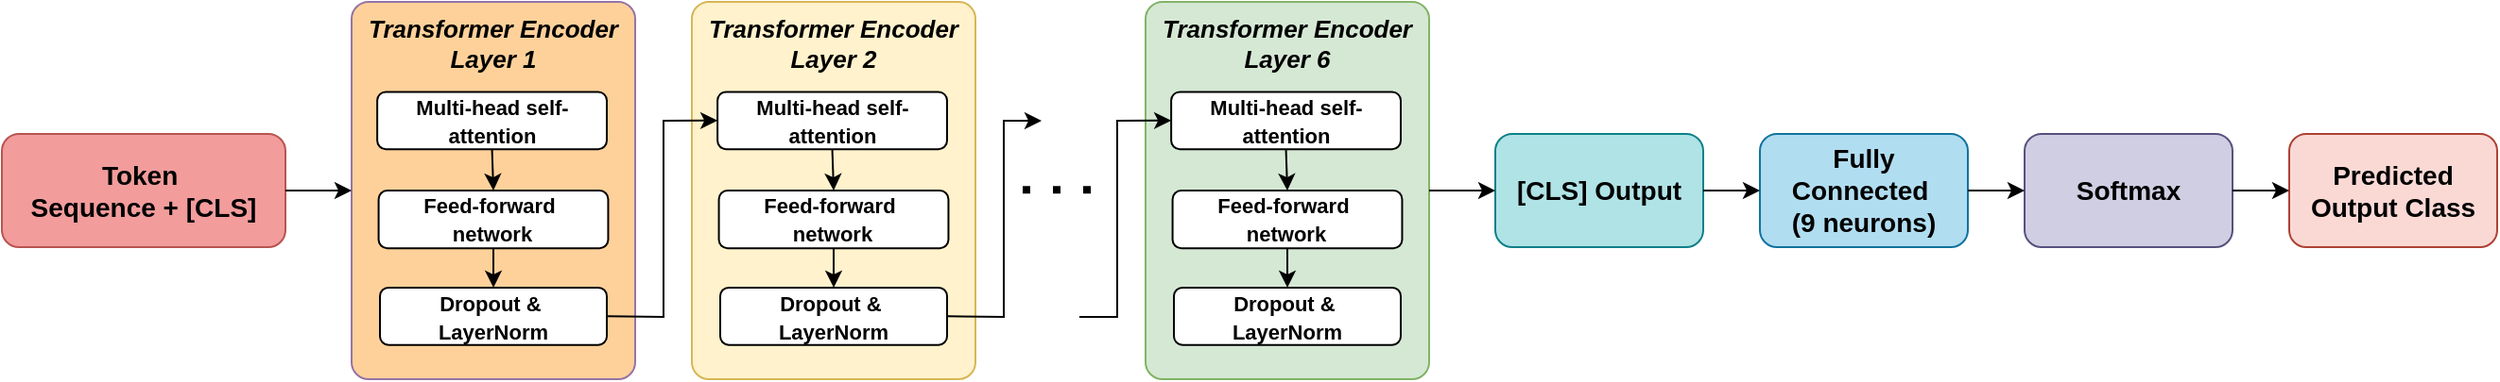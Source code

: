 <mxfile version="26.1.1">
  <diagram name="Page-1" id="IOf1I_8Z2w5J75PIsMit">
    <mxGraphModel dx="463" dy="1876" grid="1" gridSize="10" guides="1" tooltips="1" connect="1" arrows="1" fold="1" page="1" pageScale="1" pageWidth="850" pageHeight="1100" math="0" shadow="0">
      <root>
        <mxCell id="0" />
        <mxCell id="1" parent="0" />
        <mxCell id="-Kn7uwRvl20SE1jmXLUy-69" value="&lt;span style=&quot;font-size: 14px;&quot;&gt;&lt;b&gt;Token&amp;nbsp;&lt;/b&gt;&lt;/span&gt;&lt;div&gt;&lt;span style=&quot;font-size: 14px;&quot;&gt;&lt;b&gt;Sequence + [CLS]&lt;/b&gt;&lt;/span&gt;&lt;/div&gt;" style="rounded=1;whiteSpace=wrap;html=1;fillColor=light-dark(#f29c9c, #9d4545);strokeColor=#b85450;" vertex="1" parent="1">
          <mxGeometry x="970" y="-490" width="150" height="60" as="geometry" />
        </mxCell>
        <mxCell id="-Kn7uwRvl20SE1jmXLUy-112" value="" style="group" vertex="1" connectable="0" parent="1">
          <mxGeometry x="1150" y="-560" width="160" height="200" as="geometry" />
        </mxCell>
        <mxCell id="-Kn7uwRvl20SE1jmXLUy-70" value="" style="rounded=1;whiteSpace=wrap;html=1;fontStyle=1;fillColor=#FFD19A;strokeColor=#9673a6;arcSize=6;" vertex="1" parent="-Kn7uwRvl20SE1jmXLUy-112">
          <mxGeometry x="5.0" width="150.009" height="200" as="geometry" />
        </mxCell>
        <mxCell id="-Kn7uwRvl20SE1jmXLUy-71" value="&lt;span style=&quot;font-size: 13px;&quot;&gt;&lt;i&gt;Transformer Encoder Layer 1&lt;/i&gt;&lt;/span&gt;" style="text;html=1;align=center;verticalAlign=middle;whiteSpace=wrap;rounded=0;fontStyle=1" vertex="1" parent="-Kn7uwRvl20SE1jmXLUy-112">
          <mxGeometry y="13.017" width="160" height="17.355" as="geometry" />
        </mxCell>
        <mxCell id="-Kn7uwRvl20SE1jmXLUy-72" value="&lt;font style=&quot;font-size: 11px;&quot;&gt;Multi-head self-attention&lt;/font&gt;" style="rounded=1;whiteSpace=wrap;html=1;fontStyle=1;" vertex="1" parent="-Kn7uwRvl20SE1jmXLUy-112">
          <mxGeometry x="18.561" y="47.727" width="121.438" height="30.372" as="geometry" />
        </mxCell>
        <mxCell id="-Kn7uwRvl20SE1jmXLUy-73" value="&lt;font style=&quot;font-size: 11px;&quot;&gt;Feed-forward&amp;nbsp;&lt;/font&gt;&lt;div&gt;&lt;font style=&quot;font-size: 11px;&quot;&gt;network&lt;/font&gt;&lt;/div&gt;" style="rounded=1;whiteSpace=wrap;html=1;fontStyle=1;" vertex="1" parent="-Kn7uwRvl20SE1jmXLUy-112">
          <mxGeometry x="19.291" y="100" width="121.438" height="30.582" as="geometry" />
        </mxCell>
        <mxCell id="-Kn7uwRvl20SE1jmXLUy-74" value="" style="endArrow=classic;html=1;rounded=0;exitX=0.5;exitY=1;exitDx=0;exitDy=0;entryX=0.5;entryY=0;entryDx=0;entryDy=0;" edge="1" parent="-Kn7uwRvl20SE1jmXLUy-112" source="-Kn7uwRvl20SE1jmXLUy-72" target="-Kn7uwRvl20SE1jmXLUy-73">
          <mxGeometry width="50" height="50" relative="1" as="geometry">
            <mxPoint x="9.991" y="169.215" as="sourcePoint" />
            <mxPoint x="59.994" y="125.826" as="targetPoint" />
          </mxGeometry>
        </mxCell>
        <mxCell id="-Kn7uwRvl20SE1jmXLUy-75" value="&lt;font style=&quot;font-size: 11px;&quot;&gt;Dropout &amp;amp;&amp;nbsp;&lt;/font&gt;&lt;div&gt;&lt;font style=&quot;font-size: 11px;&quot;&gt;LayerNorm&lt;/font&gt;&lt;/div&gt;" style="rounded=1;whiteSpace=wrap;html=1;fontStyle=1;" vertex="1" parent="-Kn7uwRvl20SE1jmXLUy-112">
          <mxGeometry x="20.001" y="151.445" width="120.008" height="30.373" as="geometry" />
        </mxCell>
        <mxCell id="-Kn7uwRvl20SE1jmXLUy-76" value="" style="endArrow=classic;html=1;rounded=0;exitX=0.5;exitY=1;exitDx=0;exitDy=0;entryX=0.5;entryY=0;entryDx=0;entryDy=0;" edge="1" parent="-Kn7uwRvl20SE1jmXLUy-112" source="-Kn7uwRvl20SE1jmXLUy-73" target="-Kn7uwRvl20SE1jmXLUy-75">
          <mxGeometry width="50" height="50" relative="1" as="geometry">
            <mxPoint x="89.006" y="86.777" as="sourcePoint" />
            <mxPoint x="89.006" y="104.132" as="targetPoint" />
          </mxGeometry>
        </mxCell>
        <mxCell id="-Kn7uwRvl20SE1jmXLUy-126" value="" style="group" vertex="1" connectable="0" parent="1">
          <mxGeometry x="1330" y="-560" width="160" height="200" as="geometry" />
        </mxCell>
        <mxCell id="-Kn7uwRvl20SE1jmXLUy-127" value="" style="rounded=1;whiteSpace=wrap;html=1;fontStyle=1;fillColor=#fff2cc;strokeColor=#d6b656;arcSize=6;" vertex="1" parent="-Kn7uwRvl20SE1jmXLUy-126">
          <mxGeometry x="5.0" width="150.009" height="200" as="geometry" />
        </mxCell>
        <mxCell id="-Kn7uwRvl20SE1jmXLUy-128" value="&lt;span style=&quot;font-size: 13px;&quot;&gt;&lt;i&gt;Transformer Encoder Layer 2&lt;/i&gt;&lt;/span&gt;" style="text;html=1;align=center;verticalAlign=middle;whiteSpace=wrap;rounded=0;fontStyle=1" vertex="1" parent="-Kn7uwRvl20SE1jmXLUy-126">
          <mxGeometry y="13.017" width="160" height="17.355" as="geometry" />
        </mxCell>
        <mxCell id="-Kn7uwRvl20SE1jmXLUy-129" value="&lt;font style=&quot;font-size: 11px;&quot;&gt;Multi-head self-attention&lt;/font&gt;" style="rounded=1;whiteSpace=wrap;html=1;fontStyle=1;" vertex="1" parent="-Kn7uwRvl20SE1jmXLUy-126">
          <mxGeometry x="18.561" y="47.727" width="121.438" height="30.372" as="geometry" />
        </mxCell>
        <mxCell id="-Kn7uwRvl20SE1jmXLUy-130" value="&lt;font style=&quot;font-size: 11px;&quot;&gt;Feed-forward&amp;nbsp;&lt;/font&gt;&lt;div&gt;&lt;font style=&quot;font-size: 11px;&quot;&gt;network&lt;/font&gt;&lt;/div&gt;" style="rounded=1;whiteSpace=wrap;html=1;fontStyle=1;" vertex="1" parent="-Kn7uwRvl20SE1jmXLUy-126">
          <mxGeometry x="19.291" y="100" width="121.438" height="30.582" as="geometry" />
        </mxCell>
        <mxCell id="-Kn7uwRvl20SE1jmXLUy-131" value="" style="endArrow=classic;html=1;rounded=0;exitX=0.5;exitY=1;exitDx=0;exitDy=0;entryX=0.5;entryY=0;entryDx=0;entryDy=0;" edge="1" parent="-Kn7uwRvl20SE1jmXLUy-126" source="-Kn7uwRvl20SE1jmXLUy-129" target="-Kn7uwRvl20SE1jmXLUy-130">
          <mxGeometry width="50" height="50" relative="1" as="geometry">
            <mxPoint x="9.991" y="169.215" as="sourcePoint" />
            <mxPoint x="59.994" y="125.826" as="targetPoint" />
          </mxGeometry>
        </mxCell>
        <mxCell id="-Kn7uwRvl20SE1jmXLUy-132" value="&lt;font style=&quot;font-size: 11px;&quot;&gt;Dropout &amp;amp;&amp;nbsp;&lt;/font&gt;&lt;div&gt;&lt;font style=&quot;font-size: 11px;&quot;&gt;LayerNorm&lt;/font&gt;&lt;/div&gt;" style="rounded=1;whiteSpace=wrap;html=1;fontStyle=1;" vertex="1" parent="-Kn7uwRvl20SE1jmXLUy-126">
          <mxGeometry x="20.001" y="151.445" width="120.008" height="30.373" as="geometry" />
        </mxCell>
        <mxCell id="-Kn7uwRvl20SE1jmXLUy-133" value="" style="endArrow=classic;html=1;rounded=0;exitX=0.5;exitY=1;exitDx=0;exitDy=0;entryX=0.5;entryY=0;entryDx=0;entryDy=0;" edge="1" parent="-Kn7uwRvl20SE1jmXLUy-126" source="-Kn7uwRvl20SE1jmXLUy-130" target="-Kn7uwRvl20SE1jmXLUy-132">
          <mxGeometry width="50" height="50" relative="1" as="geometry">
            <mxPoint x="89.006" y="86.777" as="sourcePoint" />
            <mxPoint x="89.006" y="104.132" as="targetPoint" />
          </mxGeometry>
        </mxCell>
        <mxCell id="-Kn7uwRvl20SE1jmXLUy-166" value="" style="endArrow=classic;html=1;rounded=0;exitX=1;exitY=0.5;exitDx=0;exitDy=0;entryX=0;entryY=0.5;entryDx=0;entryDy=0;" edge="1" parent="1" source="-Kn7uwRvl20SE1jmXLUy-69" target="-Kn7uwRvl20SE1jmXLUy-70">
          <mxGeometry width="50" height="50" relative="1" as="geometry">
            <mxPoint x="1400" y="-420" as="sourcePoint" />
            <mxPoint x="1450" y="-470" as="targetPoint" />
          </mxGeometry>
        </mxCell>
        <mxCell id="-Kn7uwRvl20SE1jmXLUy-167" value="" style="endArrow=classic;html=1;rounded=0;exitX=1;exitY=0.5;exitDx=0;exitDy=0;entryX=0;entryY=0.5;entryDx=0;entryDy=0;" edge="1" parent="1" source="-Kn7uwRvl20SE1jmXLUy-75" target="-Kn7uwRvl20SE1jmXLUy-129">
          <mxGeometry width="50" height="50" relative="1" as="geometry">
            <mxPoint x="1400" y="-420" as="sourcePoint" />
            <mxPoint x="1450" y="-470" as="targetPoint" />
            <Array as="points">
              <mxPoint x="1320" y="-393" />
              <mxPoint x="1320" y="-497" />
            </Array>
          </mxGeometry>
        </mxCell>
        <mxCell id="-Kn7uwRvl20SE1jmXLUy-168" value="" style="endArrow=classic;html=1;rounded=0;exitX=1;exitY=0.5;exitDx=0;exitDy=0;" edge="1" parent="1" source="-Kn7uwRvl20SE1jmXLUy-132">
          <mxGeometry width="50" height="50" relative="1" as="geometry">
            <mxPoint x="1400" y="-420" as="sourcePoint" />
            <mxPoint x="1520" y="-497" as="targetPoint" />
            <Array as="points">
              <mxPoint x="1500" y="-393" />
              <mxPoint x="1500" y="-497" />
            </Array>
          </mxGeometry>
        </mxCell>
        <mxCell id="-Kn7uwRvl20SE1jmXLUy-171" value="" style="endArrow=none;dashed=1;html=1;dashPattern=1 3;strokeWidth=4;rounded=0;" edge="1" parent="1">
          <mxGeometry width="50" height="50" relative="1" as="geometry">
            <mxPoint x="1510" y="-460.34" as="sourcePoint" />
            <mxPoint x="1550" y="-460.34" as="targetPoint" />
          </mxGeometry>
        </mxCell>
        <mxCell id="-Kn7uwRvl20SE1jmXLUy-172" value="" style="group" vertex="1" connectable="0" parent="1">
          <mxGeometry x="1540" y="-560" width="190" height="200" as="geometry" />
        </mxCell>
        <mxCell id="-Kn7uwRvl20SE1jmXLUy-158" value="" style="group" vertex="1" connectable="0" parent="-Kn7uwRvl20SE1jmXLUy-172">
          <mxGeometry x="30" width="160" height="200" as="geometry" />
        </mxCell>
        <mxCell id="-Kn7uwRvl20SE1jmXLUy-159" value="" style="rounded=1;whiteSpace=wrap;html=1;fontStyle=1;fillColor=#d5e8d4;strokeColor=#82b366;arcSize=6;" vertex="1" parent="-Kn7uwRvl20SE1jmXLUy-158">
          <mxGeometry x="5.0" width="150.009" height="200" as="geometry" />
        </mxCell>
        <mxCell id="-Kn7uwRvl20SE1jmXLUy-160" value="&lt;span style=&quot;font-size: 13px;&quot;&gt;&lt;i&gt;Transformer Encoder Layer 6&lt;/i&gt;&lt;/span&gt;" style="text;html=1;align=center;verticalAlign=middle;whiteSpace=wrap;rounded=0;fontStyle=1" vertex="1" parent="-Kn7uwRvl20SE1jmXLUy-158">
          <mxGeometry y="13.017" width="160" height="17.355" as="geometry" />
        </mxCell>
        <mxCell id="-Kn7uwRvl20SE1jmXLUy-161" value="&lt;font style=&quot;font-size: 11px;&quot;&gt;Multi-head self-attention&lt;/font&gt;" style="rounded=1;whiteSpace=wrap;html=1;fontStyle=1;" vertex="1" parent="-Kn7uwRvl20SE1jmXLUy-158">
          <mxGeometry x="18.561" y="47.727" width="121.438" height="30.372" as="geometry" />
        </mxCell>
        <mxCell id="-Kn7uwRvl20SE1jmXLUy-162" value="&lt;font style=&quot;font-size: 11px;&quot;&gt;Feed-forward&amp;nbsp;&lt;/font&gt;&lt;div&gt;&lt;font style=&quot;font-size: 11px;&quot;&gt;network&lt;/font&gt;&lt;/div&gt;" style="rounded=1;whiteSpace=wrap;html=1;fontStyle=1;" vertex="1" parent="-Kn7uwRvl20SE1jmXLUy-158">
          <mxGeometry x="19.291" y="100" width="121.438" height="30.582" as="geometry" />
        </mxCell>
        <mxCell id="-Kn7uwRvl20SE1jmXLUy-163" value="" style="endArrow=classic;html=1;rounded=0;exitX=0.5;exitY=1;exitDx=0;exitDy=0;entryX=0.5;entryY=0;entryDx=0;entryDy=0;" edge="1" parent="-Kn7uwRvl20SE1jmXLUy-158" source="-Kn7uwRvl20SE1jmXLUy-161" target="-Kn7uwRvl20SE1jmXLUy-162">
          <mxGeometry width="50" height="50" relative="1" as="geometry">
            <mxPoint x="9.991" y="169.215" as="sourcePoint" />
            <mxPoint x="59.994" y="125.826" as="targetPoint" />
          </mxGeometry>
        </mxCell>
        <mxCell id="-Kn7uwRvl20SE1jmXLUy-164" value="&lt;font style=&quot;font-size: 11px;&quot;&gt;Dropout &amp;amp;&amp;nbsp;&lt;/font&gt;&lt;div&gt;&lt;font style=&quot;font-size: 11px;&quot;&gt;LayerNorm&lt;/font&gt;&lt;/div&gt;" style="rounded=1;whiteSpace=wrap;html=1;fontStyle=1;" vertex="1" parent="-Kn7uwRvl20SE1jmXLUy-158">
          <mxGeometry x="20.001" y="151.445" width="120.008" height="30.373" as="geometry" />
        </mxCell>
        <mxCell id="-Kn7uwRvl20SE1jmXLUy-165" value="" style="endArrow=classic;html=1;rounded=0;exitX=0.5;exitY=1;exitDx=0;exitDy=0;entryX=0.5;entryY=0;entryDx=0;entryDy=0;" edge="1" parent="-Kn7uwRvl20SE1jmXLUy-158" source="-Kn7uwRvl20SE1jmXLUy-162" target="-Kn7uwRvl20SE1jmXLUy-164">
          <mxGeometry width="50" height="50" relative="1" as="geometry">
            <mxPoint x="89.006" y="86.777" as="sourcePoint" />
            <mxPoint x="89.006" y="104.132" as="targetPoint" />
          </mxGeometry>
        </mxCell>
        <mxCell id="-Kn7uwRvl20SE1jmXLUy-169" value="" style="endArrow=classic;html=1;rounded=0;entryX=0;entryY=0.5;entryDx=0;entryDy=0;" edge="1" parent="-Kn7uwRvl20SE1jmXLUy-172" target="-Kn7uwRvl20SE1jmXLUy-161">
          <mxGeometry width="50" height="50" relative="1" as="geometry">
            <mxPoint y="167" as="sourcePoint" />
            <mxPoint x="-90" y="90" as="targetPoint" />
            <Array as="points">
              <mxPoint x="20" y="167" />
              <mxPoint x="20" y="63" />
            </Array>
          </mxGeometry>
        </mxCell>
        <mxCell id="-Kn7uwRvl20SE1jmXLUy-173" value="&lt;span style=&quot;font-size: 14px;&quot;&gt;&lt;b&gt;[CLS] Output&lt;/b&gt;&lt;/span&gt;" style="rounded=1;whiteSpace=wrap;html=1;fillColor=#b0e3e6;strokeColor=#0e8088;" vertex="1" parent="1">
          <mxGeometry x="1760" y="-490" width="110" height="60" as="geometry" />
        </mxCell>
        <mxCell id="-Kn7uwRvl20SE1jmXLUy-174" value="&lt;span style=&quot;font-size: 14px;&quot;&gt;&lt;b&gt;Fully Connected&amp;nbsp;&lt;/b&gt;&lt;/span&gt;&lt;div&gt;&lt;span style=&quot;font-size: 14px;&quot;&gt;&lt;b&gt;(9 neurons)&lt;/b&gt;&lt;/span&gt;&lt;/div&gt;" style="rounded=1;whiteSpace=wrap;html=1;fillColor=#b1ddf0;strokeColor=#10739e;" vertex="1" parent="1">
          <mxGeometry x="1900" y="-490" width="110" height="60" as="geometry" />
        </mxCell>
        <mxCell id="-Kn7uwRvl20SE1jmXLUy-175" value="&lt;span style=&quot;font-size: 14px;&quot;&gt;&lt;b&gt;Softmax&lt;/b&gt;&lt;/span&gt;" style="rounded=1;whiteSpace=wrap;html=1;fillColor=#d0cee2;strokeColor=#56517e;" vertex="1" parent="1">
          <mxGeometry x="2040" y="-490" width="110" height="60" as="geometry" />
        </mxCell>
        <mxCell id="-Kn7uwRvl20SE1jmXLUy-176" value="&lt;span style=&quot;font-size: 14px;&quot;&gt;&lt;b&gt;Predicted Output Class&lt;/b&gt;&lt;/span&gt;" style="rounded=1;whiteSpace=wrap;html=1;fillColor=#fad9d5;strokeColor=#ae4132;" vertex="1" parent="1">
          <mxGeometry x="2180" y="-490" width="110" height="60" as="geometry" />
        </mxCell>
        <mxCell id="-Kn7uwRvl20SE1jmXLUy-179" value="" style="endArrow=classic;html=1;rounded=0;exitX=1;exitY=0.5;exitDx=0;exitDy=0;entryX=0;entryY=0.5;entryDx=0;entryDy=0;" edge="1" parent="1" source="-Kn7uwRvl20SE1jmXLUy-159" target="-Kn7uwRvl20SE1jmXLUy-173">
          <mxGeometry width="50" height="50" relative="1" as="geometry">
            <mxPoint x="1620" y="-360" as="sourcePoint" />
            <mxPoint x="1670" y="-410" as="targetPoint" />
          </mxGeometry>
        </mxCell>
        <mxCell id="-Kn7uwRvl20SE1jmXLUy-180" value="" style="endArrow=classic;html=1;rounded=0;exitX=1;exitY=0.5;exitDx=0;exitDy=0;entryX=0;entryY=0.5;entryDx=0;entryDy=0;" edge="1" parent="1" source="-Kn7uwRvl20SE1jmXLUy-173" target="-Kn7uwRvl20SE1jmXLUy-174">
          <mxGeometry width="50" height="50" relative="1" as="geometry">
            <mxPoint x="1720" y="-370" as="sourcePoint" />
            <mxPoint x="1770" y="-420" as="targetPoint" />
          </mxGeometry>
        </mxCell>
        <mxCell id="-Kn7uwRvl20SE1jmXLUy-181" value="" style="endArrow=classic;html=1;rounded=0;exitX=1;exitY=0.5;exitDx=0;exitDy=0;entryX=0;entryY=0.5;entryDx=0;entryDy=0;" edge="1" parent="1" source="-Kn7uwRvl20SE1jmXLUy-174" target="-Kn7uwRvl20SE1jmXLUy-175">
          <mxGeometry width="50" height="50" relative="1" as="geometry">
            <mxPoint x="1720" y="-370" as="sourcePoint" />
            <mxPoint x="1770" y="-420" as="targetPoint" />
          </mxGeometry>
        </mxCell>
        <mxCell id="-Kn7uwRvl20SE1jmXLUy-182" value="" style="endArrow=classic;html=1;rounded=0;exitX=1;exitY=0.5;exitDx=0;exitDy=0;entryX=0;entryY=0.5;entryDx=0;entryDy=0;" edge="1" parent="1" source="-Kn7uwRvl20SE1jmXLUy-175" target="-Kn7uwRvl20SE1jmXLUy-176">
          <mxGeometry width="50" height="50" relative="1" as="geometry">
            <mxPoint x="2020" y="-450" as="sourcePoint" />
            <mxPoint x="2050" y="-450" as="targetPoint" />
          </mxGeometry>
        </mxCell>
      </root>
    </mxGraphModel>
  </diagram>
</mxfile>
